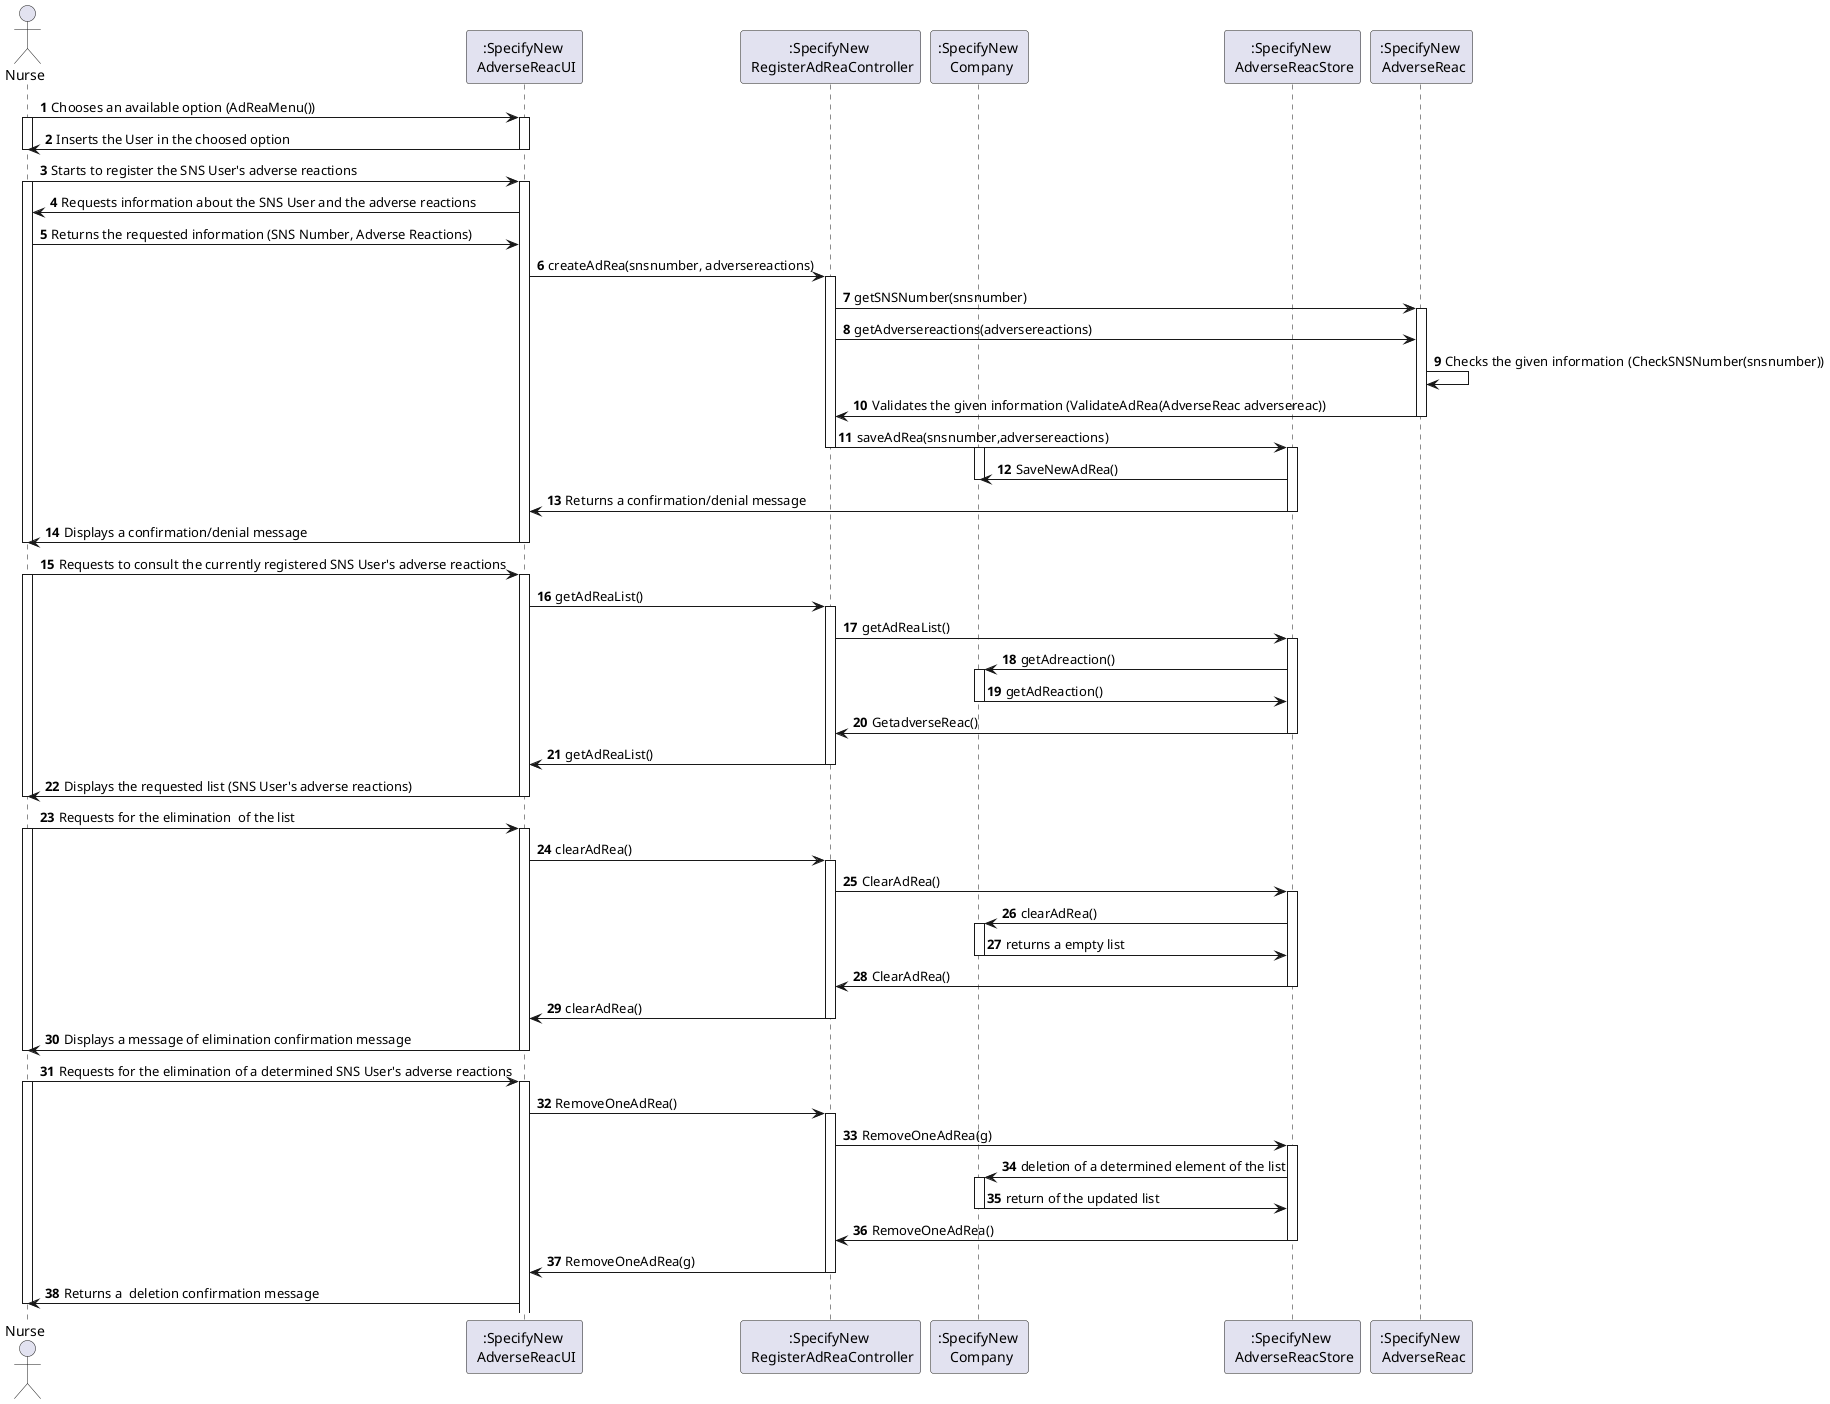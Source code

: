 @startuml
autonumber
actor "Nurse" as SU
participant ":SpecifyNew \n AdverseReacUI" as UI
participant ":SpecifyNew \n RegisterAdReaController" as Controller
participant ":SpecifyNew \n Company" as C
participant ":SpecifyNew \n AdverseReacStore" as Store
participant ":SpecifyNew \n AdverseReac" as SV

SU -> UI: Chooses an available option (AdReaMenu())
activate SU
activate UI
UI -> SU: Inserts the User in the choosed option
deactivate SU
deactivate UI

SU -> UI: Starts to register the SNS User's adverse reactions
activate SU
activate UI
UI -> SU: Requests information about the SNS User and the adverse reactions
SU -> UI: Returns the requested information (SNS Number, Adverse Reactions)
UI -> Controller: createAdRea(snsnumber, adversereactions)
activate Controller
Controller -> SV : getSNSNumber(snsnumber)

activate SV
Controller -> SV : getAdversereactions(adversereactions)
SV -> SV : Checks the given information (CheckSNSNumber(snsnumber))
SV -> Controller: Validates the given information (ValidateAdRea(AdverseReac adversereac))
deactivate SV
Controller -> Store: saveAdRea(snsnumber,adversereactions)
deactivate Controller
activate Store
activate C
Store-> C: SaveNewAdRea()
deactivate C
Store -> UI: Returns a confirmation/denial message
deactivate Store
UI-> SU: Displays a confirmation/denial message
deactivate UI
deactivate SU

SU-> UI: Requests to consult the currently registered SNS User's adverse reactions
activate SU
activate UI
UI-> Controller: getAdReaList()
activate Controller
Controller-> Store: getAdReaList()
activate Store
Store-> C: getAdreaction()
activate C
C-> Store: getAdReaction()
deactivate C
Store -> Controller: GetadverseReac()
deactivate Store
Controller -> UI: getAdReaList()
deactivate Controller
UI-> SU: Displays the requested list (SNS User's adverse reactions)
deactivate UI
deactivate SU

SU-> UI: Requests for the elimination  of the list
activate SU
activate UI
UI-> Controller: clearAdRea()
activate Controller
Controller-> Store: ClearAdRea()
activate Store
Store-> C: clearAdRea()
activate C
C-> Store: returns a empty list
deactivate C
Store-> Controller: ClearAdRea()
deactivate Store
Controller-> UI: clearAdRea()
deactivate Controller
UI-> SU: Displays a message of elimination confirmation message
deactivate SU
deactivate UI

SU-> UI: Requests for the elimination of a determined SNS User's adverse reactions
activate SU
activate UI
UI-> Controller: RemoveOneAdRea()
activate Controller
Controller-> Store:RemoveOneAdRea(g)
activate Store
Store-> C: deletion of a determined element of the list
activate C
C-> Store: return of the updated list
deactivate C
Store-> Controller: RemoveOneAdRea()
deactivate Store
Controller->UI: RemoveOneAdRea(g)
deactivate Controller
UI-> SU: Returns a  deletion confirmation message
deactivate SU






@enduml